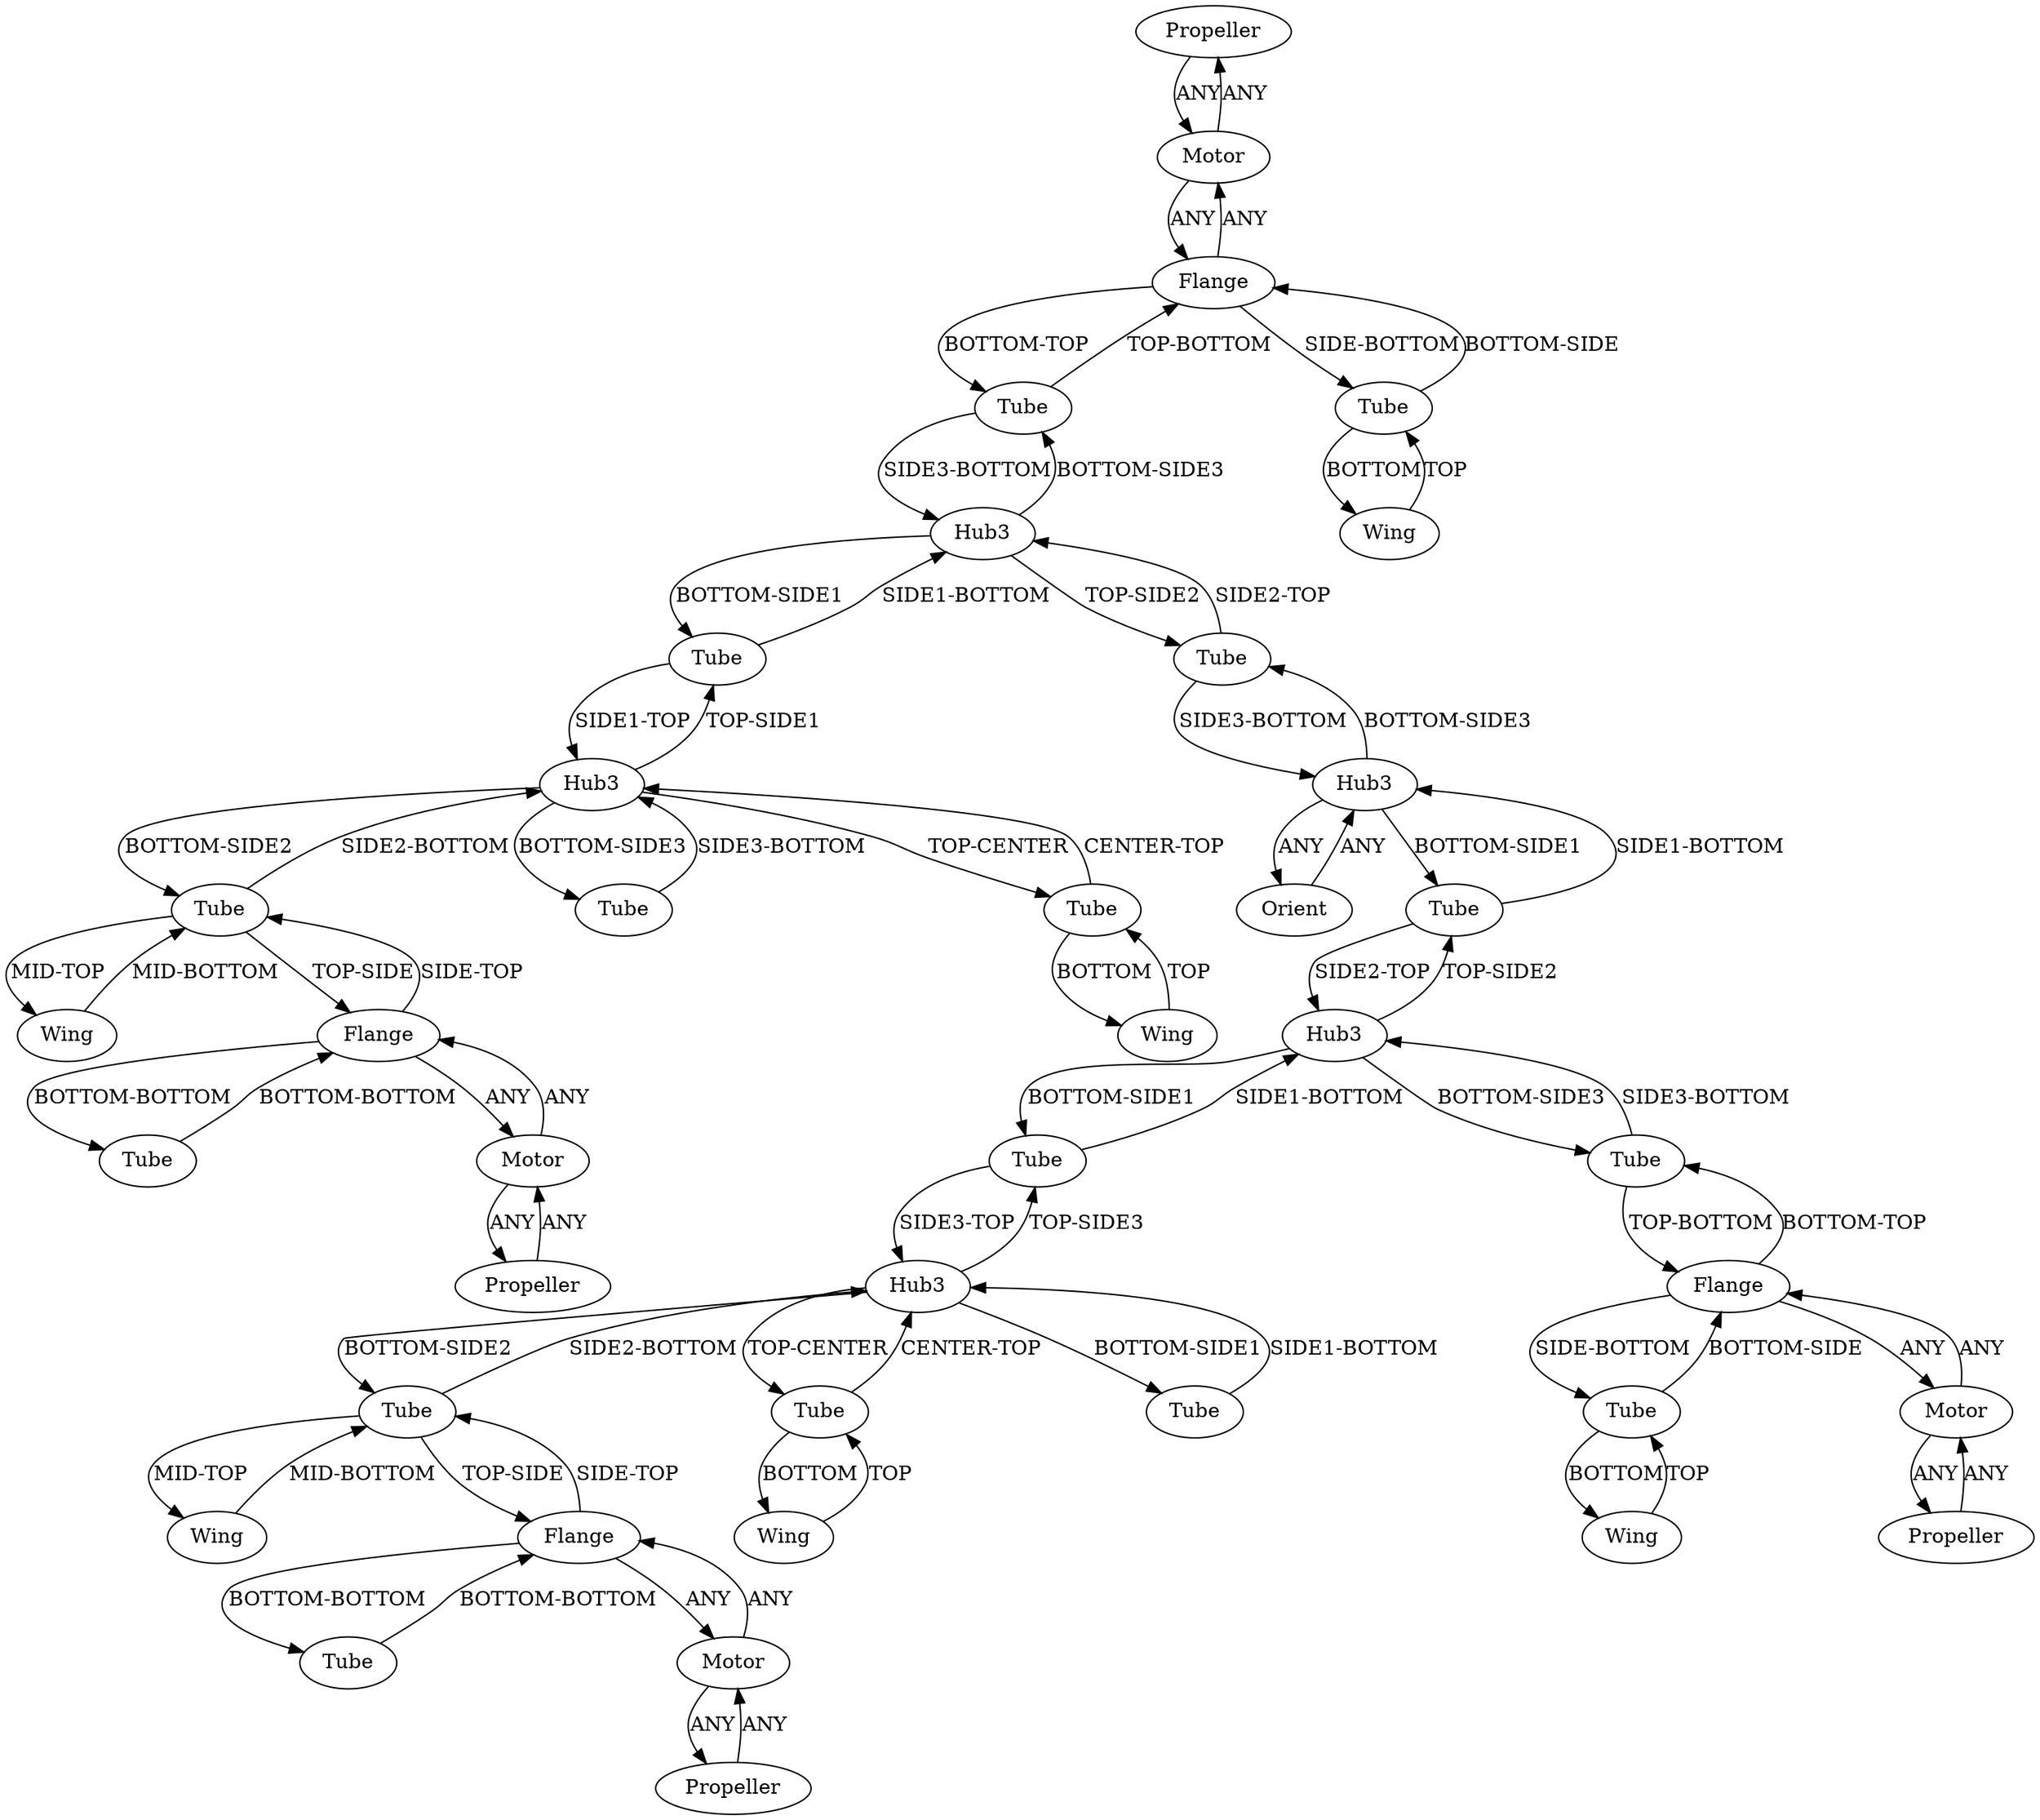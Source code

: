 /* Created by igraph 0.10.2 */
digraph {
  0 [
    instance=Propeller_instance_1
    label=Propeller
  ];
  1 [
    instance=Tube_instance_1
    label=Tube
  ];
  2 [
    instance=Orient
    label=Orient
  ];
  3 [
    instance=Wing_instance_1
    label=Wing
  ];
  4 [
    instance=Tube_instance_2
    label=Tube
  ];
  5 [
    instance=Tube_instance_3
    label=Tube
  ];
  6 [
    instance=Wing_instance_2
    label=Wing
  ];
  7 [
    instance=Tube_instance_4
    label=Tube
  ];
  8 [
    instance=Flange_instance_1
    label=Flange
  ];
  9 [
    instance=Flange_instance_2
    label=Flange
  ];
  10 [
    instance=Tube_instance_5
    label=Tube
  ];
  11 [
    instance=Propeller_instance_2
    label=Propeller
  ];
  12 [
    instance=Tube_instance_6
    label=Tube
  ];
  13 [
    instance=Hub3_instance_1
    label=Hub3
  ];
  14 [
    instance=Wing_instance_3
    label=Wing
  ];
  15 [
    instance=Hub3_instance_2
    label=Hub3
  ];
  16 [
    instance=Wing_instance_4
    label=Wing
  ];
  17 [
    instance=Flange_instance_3
    label=Flange
  ];
  18 [
    instance=Tube_instance_7
    label=Tube
  ];
  19 [
    instance=Motor_instance_1
    label=Motor
  ];
  20 [
    instance=Propeller_instance_3
    label=Propeller
  ];
  21 [
    instance=Tube_instance_8
    label=Tube
  ];
  22 [
    instance=Propeller_instance_4
    label=Propeller
  ];
  23 [
    instance=Tube_instance_9
    label=Tube
  ];
  24 [
    instance=Tube_instance_10
    label=Tube
  ];
  25 [
    instance=Hub3_instance_3
    label=Hub3
  ];
  26 [
    instance=Tube_instance_11
    label=Tube
  ];
  27 [
    instance=Tube_instance_12
    label=Tube
  ];
  28 [
    instance=Tube_instance_13
    label=Tube
  ];
  29 [
    instance=Motor_instance_2
    label=Motor
  ];
  30 [
    instance=Motor_instance_3
    label=Motor
  ];
  31 [
    instance=Tube_instance_14
    label=Tube
  ];
  32 [
    instance=Wing_instance_5
    label=Wing
  ];
  33 [
    instance=Hub3_instance_4
    label=Hub3
  ];
  34 [
    instance=Hub3_instance_5
    label=Hub3
  ];
  35 [
    instance=Flange_instance_4
    label=Flange
  ];
  36 [
    instance=Tube_instance_15
    label=Tube
  ];
  37 [
    instance=Tube_instance_16
    label=Tube
  ];
  38 [
    instance=Motor_instance_4
    label=Motor
  ];
  39 [
    instance=Wing_instance_6
    label=Wing
  ];

  0 -> 19 [
    label=ANY
  ];
  1 -> 15 [
    label="SIDE3-BOTTOM"
  ];
  1 -> 8 [
    label="TOP-BOTTOM"
  ];
  2 -> 25 [
    label=ANY
  ];
  3 -> 37 [
    label=TOP
  ];
  4 -> 16 [
    label=BOTTOM
  ];
  4 -> 9 [
    label="BOTTOM-SIDE"
  ];
  5 -> 13 [
    label="SIDE3-TOP"
  ];
  5 -> 33 [
    label="SIDE1-BOTTOM"
  ];
  6 -> 10 [
    label="MID-BOTTOM"
  ];
  7 -> 15 [
    label="SIDE1-BOTTOM"
  ];
  7 -> 34 [
    label="SIDE1-TOP"
  ];
  8 -> 24 [
    label="SIDE-BOTTOM"
  ];
  8 -> 1 [
    label="BOTTOM-TOP"
  ];
  8 -> 19 [
    label=ANY
  ];
  9 -> 4 [
    label="SIDE-BOTTOM"
  ];
  9 -> 29 [
    label=ANY
  ];
  9 -> 36 [
    label="BOTTOM-TOP"
  ];
  10 -> 34 [
    label="SIDE2-BOTTOM"
  ];
  10 -> 17 [
    label="TOP-SIDE"
  ];
  10 -> 6 [
    label="MID-TOP"
  ];
  11 -> 29 [
    label=ANY
  ];
  12 -> 35 [
    label="BOTTOM-BOTTOM"
  ];
  13 -> 23 [
    label="TOP-CENTER"
  ];
  13 -> 31 [
    label="BOTTOM-SIDE1"
  ];
  13 -> 5 [
    label="TOP-SIDE3"
  ];
  13 -> 21 [
    label="BOTTOM-SIDE2"
  ];
  14 -> 23 [
    label=TOP
  ];
  15 -> 7 [
    label="BOTTOM-SIDE1"
  ];
  15 -> 26 [
    label="TOP-SIDE2"
  ];
  15 -> 1 [
    label="BOTTOM-SIDE3"
  ];
  16 -> 4 [
    label=TOP
  ];
  17 -> 10 [
    label="SIDE-TOP"
  ];
  17 -> 28 [
    label="BOTTOM-BOTTOM"
  ];
  17 -> 38 [
    label=ANY
  ];
  18 -> 25 [
    label="SIDE1-BOTTOM"
  ];
  18 -> 33 [
    label="SIDE2-TOP"
  ];
  19 -> 8 [
    label=ANY
  ];
  19 -> 0 [
    label=ANY
  ];
  20 -> 38 [
    label=ANY
  ];
  21 -> 32 [
    label="MID-TOP"
  ];
  21 -> 13 [
    label="SIDE2-BOTTOM"
  ];
  21 -> 35 [
    label="TOP-SIDE"
  ];
  22 -> 30 [
    label=ANY
  ];
  23 -> 14 [
    label=BOTTOM
  ];
  23 -> 13 [
    label="CENTER-TOP"
  ];
  24 -> 8 [
    label="BOTTOM-SIDE"
  ];
  24 -> 39 [
    label=BOTTOM
  ];
  25 -> 2 [
    label=ANY
  ];
  25 -> 18 [
    label="BOTTOM-SIDE1"
  ];
  25 -> 26 [
    label="BOTTOM-SIDE3"
  ];
  26 -> 15 [
    label="SIDE2-TOP"
  ];
  26 -> 25 [
    label="SIDE3-BOTTOM"
  ];
  27 -> 34 [
    label="SIDE3-BOTTOM"
  ];
  28 -> 17 [
    label="BOTTOM-BOTTOM"
  ];
  29 -> 9 [
    label=ANY
  ];
  29 -> 11 [
    label=ANY
  ];
  30 -> 22 [
    label=ANY
  ];
  30 -> 35 [
    label=ANY
  ];
  31 -> 13 [
    label="SIDE1-BOTTOM"
  ];
  32 -> 21 [
    label="MID-BOTTOM"
  ];
  33 -> 36 [
    label="BOTTOM-SIDE3"
  ];
  33 -> 18 [
    label="TOP-SIDE2"
  ];
  33 -> 5 [
    label="BOTTOM-SIDE1"
  ];
  34 -> 7 [
    label="TOP-SIDE1"
  ];
  34 -> 37 [
    label="TOP-CENTER"
  ];
  34 -> 27 [
    label="BOTTOM-SIDE3"
  ];
  34 -> 10 [
    label="BOTTOM-SIDE2"
  ];
  35 -> 30 [
    label=ANY
  ];
  35 -> 21 [
    label="SIDE-TOP"
  ];
  35 -> 12 [
    label="BOTTOM-BOTTOM"
  ];
  36 -> 9 [
    label="TOP-BOTTOM"
  ];
  36 -> 33 [
    label="SIDE3-BOTTOM"
  ];
  37 -> 3 [
    label=BOTTOM
  ];
  37 -> 34 [
    label="CENTER-TOP"
  ];
  38 -> 20 [
    label=ANY
  ];
  38 -> 17 [
    label=ANY
  ];
  39 -> 24 [
    label=TOP
  ];
}
